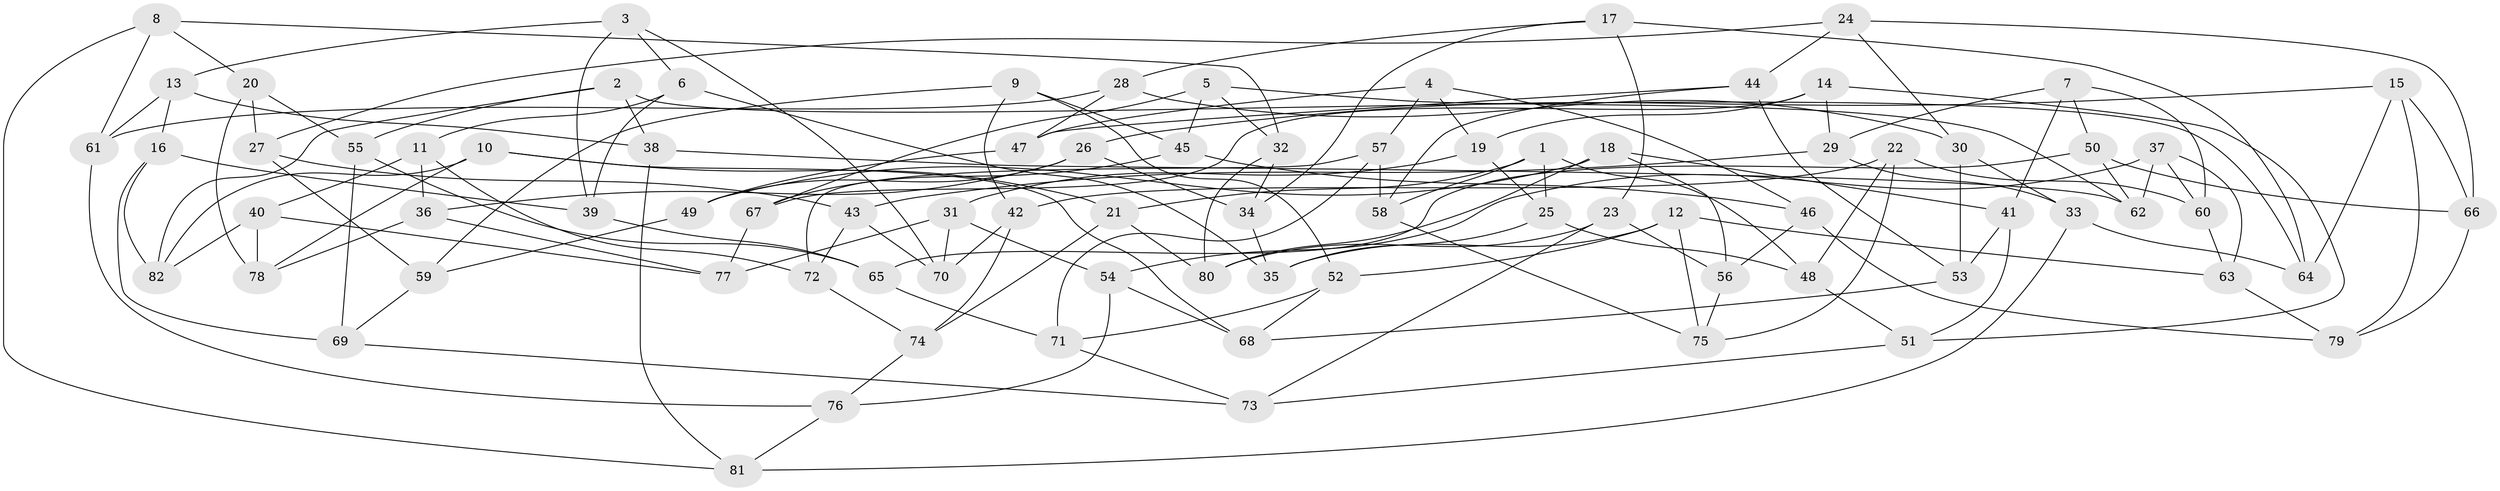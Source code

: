 // coarse degree distribution, {6: 0.40350877192982454, 4: 0.5614035087719298, 5: 0.03508771929824561}
// Generated by graph-tools (version 1.1) at 2025/52/02/27/25 19:52:30]
// undirected, 82 vertices, 164 edges
graph export_dot {
graph [start="1"]
  node [color=gray90,style=filled];
  1;
  2;
  3;
  4;
  5;
  6;
  7;
  8;
  9;
  10;
  11;
  12;
  13;
  14;
  15;
  16;
  17;
  18;
  19;
  20;
  21;
  22;
  23;
  24;
  25;
  26;
  27;
  28;
  29;
  30;
  31;
  32;
  33;
  34;
  35;
  36;
  37;
  38;
  39;
  40;
  41;
  42;
  43;
  44;
  45;
  46;
  47;
  48;
  49;
  50;
  51;
  52;
  53;
  54;
  55;
  56;
  57;
  58;
  59;
  60;
  61;
  62;
  63;
  64;
  65;
  66;
  67;
  68;
  69;
  70;
  71;
  72;
  73;
  74;
  75;
  76;
  77;
  78;
  79;
  80;
  81;
  82;
  1 -- 48;
  1 -- 58;
  1 -- 21;
  1 -- 25;
  2 -- 55;
  2 -- 64;
  2 -- 38;
  2 -- 82;
  3 -- 6;
  3 -- 70;
  3 -- 13;
  3 -- 39;
  4 -- 46;
  4 -- 47;
  4 -- 19;
  4 -- 57;
  5 -- 62;
  5 -- 32;
  5 -- 45;
  5 -- 67;
  6 -- 39;
  6 -- 11;
  6 -- 35;
  7 -- 29;
  7 -- 50;
  7 -- 60;
  7 -- 41;
  8 -- 32;
  8 -- 61;
  8 -- 20;
  8 -- 81;
  9 -- 42;
  9 -- 45;
  9 -- 59;
  9 -- 52;
  10 -- 21;
  10 -- 82;
  10 -- 68;
  10 -- 78;
  11 -- 40;
  11 -- 72;
  11 -- 36;
  12 -- 52;
  12 -- 35;
  12 -- 75;
  12 -- 63;
  13 -- 16;
  13 -- 61;
  13 -- 38;
  14 -- 67;
  14 -- 19;
  14 -- 29;
  14 -- 51;
  15 -- 66;
  15 -- 79;
  15 -- 26;
  15 -- 64;
  16 -- 39;
  16 -- 82;
  16 -- 69;
  17 -- 23;
  17 -- 34;
  17 -- 64;
  17 -- 28;
  18 -- 80;
  18 -- 56;
  18 -- 49;
  18 -- 41;
  19 -- 25;
  19 -- 31;
  20 -- 78;
  20 -- 27;
  20 -- 55;
  21 -- 80;
  21 -- 74;
  22 -- 75;
  22 -- 48;
  22 -- 60;
  22 -- 42;
  23 -- 80;
  23 -- 73;
  23 -- 56;
  24 -- 30;
  24 -- 27;
  24 -- 44;
  24 -- 66;
  25 -- 48;
  25 -- 35;
  26 -- 36;
  26 -- 49;
  26 -- 34;
  27 -- 59;
  27 -- 43;
  28 -- 47;
  28 -- 61;
  28 -- 30;
  29 -- 43;
  29 -- 33;
  30 -- 53;
  30 -- 33;
  31 -- 77;
  31 -- 54;
  31 -- 70;
  32 -- 34;
  32 -- 80;
  33 -- 81;
  33 -- 64;
  34 -- 35;
  36 -- 78;
  36 -- 77;
  37 -- 62;
  37 -- 63;
  37 -- 60;
  37 -- 54;
  38 -- 81;
  38 -- 62;
  39 -- 65;
  40 -- 78;
  40 -- 82;
  40 -- 77;
  41 -- 53;
  41 -- 51;
  42 -- 70;
  42 -- 74;
  43 -- 70;
  43 -- 72;
  44 -- 47;
  44 -- 58;
  44 -- 53;
  45 -- 67;
  45 -- 46;
  46 -- 56;
  46 -- 79;
  47 -- 49;
  48 -- 51;
  49 -- 59;
  50 -- 65;
  50 -- 66;
  50 -- 62;
  51 -- 73;
  52 -- 68;
  52 -- 71;
  53 -- 68;
  54 -- 68;
  54 -- 76;
  55 -- 65;
  55 -- 69;
  56 -- 75;
  57 -- 71;
  57 -- 72;
  57 -- 58;
  58 -- 75;
  59 -- 69;
  60 -- 63;
  61 -- 76;
  63 -- 79;
  65 -- 71;
  66 -- 79;
  67 -- 77;
  69 -- 73;
  71 -- 73;
  72 -- 74;
  74 -- 76;
  76 -- 81;
}
